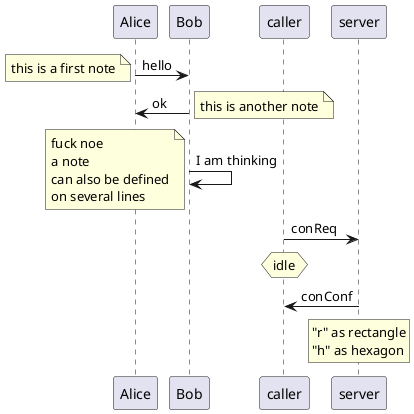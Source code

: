 我们可以通过在消息后面添加 note left 或者 note right 关键词来给消息添加注释。
你也可以通过使用 end note 来添加多行注释。
你可以使用 hnote 和 rnote 这两个关键字来修改备注框的形状。


@startuml
Alice->Bob : hello
note left: this is a first note

Bob->Alice : ok
note right: this is another note

Bob->Bob : I am thinking
note left
'下面是注释的话
fuck noe
a note
can also be defined
on several lines
'上面的是注释的内容
end note

'你可以使用 hnote 和 rnote 这两个关键字来修改备注框的形状。
caller -> server : conReq
'hnote好像会展示为菱形
hnote over caller : idle
caller <- server : conConf
'rnote好像会展示为矩形
rnote over server
 "r" as rectangle
 "h" as hexagon
endrnote

@enduml